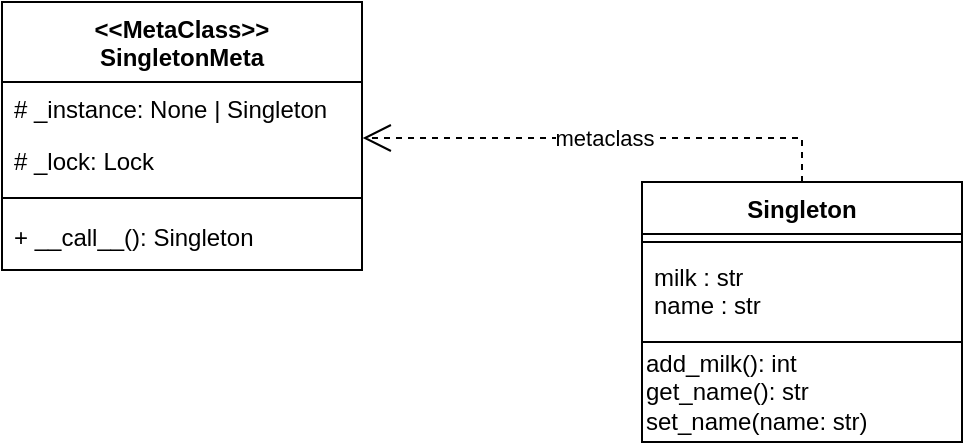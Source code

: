 <mxfile version="21.3.3" type="device">
  <diagram name="Page-1" id="c4acf3e9-155e-7222-9cf6-157b1a14988f">
    <mxGraphModel dx="880" dy="395" grid="1" gridSize="10" guides="1" tooltips="1" connect="1" arrows="1" fold="1" page="1" pageScale="1" pageWidth="850" pageHeight="1100" background="none" math="0" shadow="0">
      <root>
        <mxCell id="0" />
        <mxCell id="1" parent="0" />
        <mxCell id="rJgP_Z6PEmyavfya73VS-1" value="&lt;&lt;MetaClass&gt;&gt;&#xa;SingletonMeta" style="swimlane;fontStyle=1;align=center;verticalAlign=top;childLayout=stackLayout;horizontal=1;startSize=40;horizontalStack=0;resizeParent=1;resizeParentMax=0;resizeLast=0;collapsible=1;marginBottom=0;" parent="1" vertex="1">
          <mxGeometry x="270" y="210" width="180" height="134" as="geometry" />
        </mxCell>
        <mxCell id="rJgP_Z6PEmyavfya73VS-2" value="# _instance: None | Singleton&#xa;" style="text;strokeColor=none;fillColor=none;align=left;verticalAlign=top;spacingLeft=4;spacingRight=4;overflow=hidden;rotatable=0;points=[[0,0.5],[1,0.5]];portConstraint=eastwest;" parent="rJgP_Z6PEmyavfya73VS-1" vertex="1">
          <mxGeometry y="40" width="180" height="26" as="geometry" />
        </mxCell>
        <mxCell id="rJgP_Z6PEmyavfya73VS-6" value="# _lock: Lock" style="text;strokeColor=none;fillColor=none;align=left;verticalAlign=top;spacingLeft=4;spacingRight=4;overflow=hidden;rotatable=0;points=[[0,0.5],[1,0.5]];portConstraint=eastwest;" parent="rJgP_Z6PEmyavfya73VS-1" vertex="1">
          <mxGeometry y="66" width="180" height="26" as="geometry" />
        </mxCell>
        <mxCell id="rJgP_Z6PEmyavfya73VS-3" value="" style="line;strokeWidth=1;fillColor=none;align=left;verticalAlign=middle;spacingTop=-1;spacingLeft=3;spacingRight=3;rotatable=0;labelPosition=right;points=[];portConstraint=eastwest;" parent="rJgP_Z6PEmyavfya73VS-1" vertex="1">
          <mxGeometry y="92" width="180" height="12" as="geometry" />
        </mxCell>
        <mxCell id="rJgP_Z6PEmyavfya73VS-4" value="+ __call__(): Singleton" style="text;strokeColor=none;fillColor=none;align=left;verticalAlign=top;spacingLeft=4;spacingRight=4;overflow=hidden;rotatable=0;points=[[0,0.5],[1,0.5]];portConstraint=eastwest;" parent="rJgP_Z6PEmyavfya73VS-1" vertex="1">
          <mxGeometry y="104" width="180" height="30" as="geometry" />
        </mxCell>
        <mxCell id="rJgP_Z6PEmyavfya73VS-7" value="Singleton" style="swimlane;fontStyle=1;align=center;verticalAlign=top;childLayout=stackLayout;horizontal=1;startSize=26;horizontalStack=0;resizeParent=1;resizeParentMax=0;resizeLast=0;collapsible=1;marginBottom=0;" parent="1" vertex="1">
          <mxGeometry x="590" y="300" width="160" height="80" as="geometry" />
        </mxCell>
        <mxCell id="rJgP_Z6PEmyavfya73VS-9" value="" style="line;strokeWidth=1;fillColor=none;align=left;verticalAlign=middle;spacingTop=-1;spacingLeft=3;spacingRight=3;rotatable=0;labelPosition=right;points=[];portConstraint=eastwest;" parent="rJgP_Z6PEmyavfya73VS-7" vertex="1">
          <mxGeometry y="26" width="160" height="8" as="geometry" />
        </mxCell>
        <mxCell id="rJgP_Z6PEmyavfya73VS-10" value="milk : str&#xa;name : str" style="text;strokeColor=none;fillColor=none;align=left;verticalAlign=top;spacingLeft=4;spacingRight=4;overflow=hidden;rotatable=0;points=[[0,0.5],[1,0.5]];portConstraint=eastwest;" parent="rJgP_Z6PEmyavfya73VS-7" vertex="1">
          <mxGeometry y="34" width="160" height="46" as="geometry" />
        </mxCell>
        <mxCell id="rJgP_Z6PEmyavfya73VS-13" value="metaclass" style="endArrow=open;endSize=12;dashed=1;html=1;rounded=0;edgeStyle=orthogonalEdgeStyle;entryX=1.002;entryY=1.077;entryDx=0;entryDy=0;entryPerimeter=0;exitX=0.5;exitY=0;exitDx=0;exitDy=0;" parent="1" source="rJgP_Z6PEmyavfya73VS-7" target="rJgP_Z6PEmyavfya73VS-2" edge="1">
          <mxGeometry width="160" relative="1" as="geometry">
            <mxPoint x="330" y="370" as="sourcePoint" />
            <mxPoint x="490" y="370" as="targetPoint" />
          </mxGeometry>
        </mxCell>
        <mxCell id="aRZrieFxN-Meld8W2t7y-1" value="add_milk(): int&lt;br&gt;get_name(): str&lt;br&gt;set_name(name: str)" style="rounded=0;whiteSpace=wrap;html=1;align=left;" vertex="1" parent="1">
          <mxGeometry x="590" y="380" width="160" height="50" as="geometry" />
        </mxCell>
      </root>
    </mxGraphModel>
  </diagram>
</mxfile>
